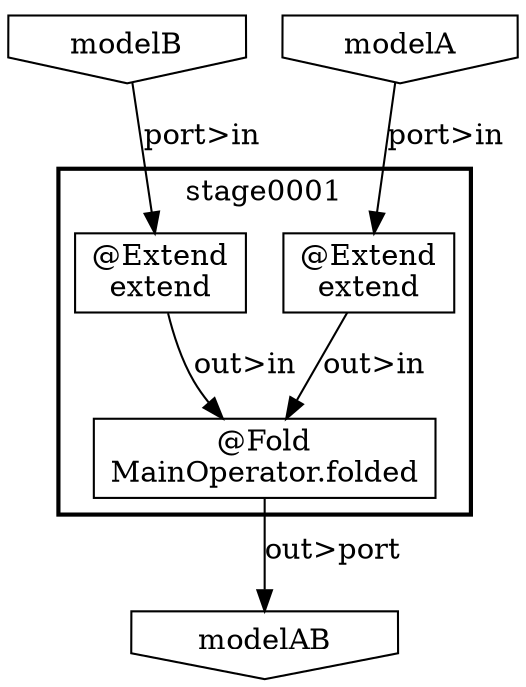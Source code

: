 digraph {
    "a8b96533-45f2-4d66-a815-e479504bc1c5" [shape=invhouse, label="modelB"];
    "04503049-20f6-42e1-ab81-a35d58b688af" [shape=invhouse, label="modelA"];
    "e00e9359-27f7-46f0-a99b-7275c83db8b9" [shape=invhouse, label="modelAB"];
    subgraph "cluster_7d8e3e91-cb32-4ab3-a953-ace72217c80c" {
        label = "stage0001";
        style = bold;
        "7c70afcd-009d-486f-8283-161eded23467" [shape=box, label="@Extend\nextend"];
        "2a6c0cc6-67fc-4a80-9f28-c5e5ae100d36" [shape=box, label="@Extend\nextend"];
        "cf965da0-2e71-4234-9c62-07b06d4c3efe" [shape=box, label="@Fold\nMainOperator.folded"];
    }
    "a8b96533-45f2-4d66-a815-e479504bc1c5" -> "2a6c0cc6-67fc-4a80-9f28-c5e5ae100d36" [label="port>in"];
    "04503049-20f6-42e1-ab81-a35d58b688af" -> "7c70afcd-009d-486f-8283-161eded23467" [label="port>in"];
    "2a6c0cc6-67fc-4a80-9f28-c5e5ae100d36" -> "cf965da0-2e71-4234-9c62-07b06d4c3efe" [label="out>in"];
    "7c70afcd-009d-486f-8283-161eded23467" -> "cf965da0-2e71-4234-9c62-07b06d4c3efe" [label="out>in"];
    "cf965da0-2e71-4234-9c62-07b06d4c3efe" -> "e00e9359-27f7-46f0-a99b-7275c83db8b9" [label="out>port"];
}
